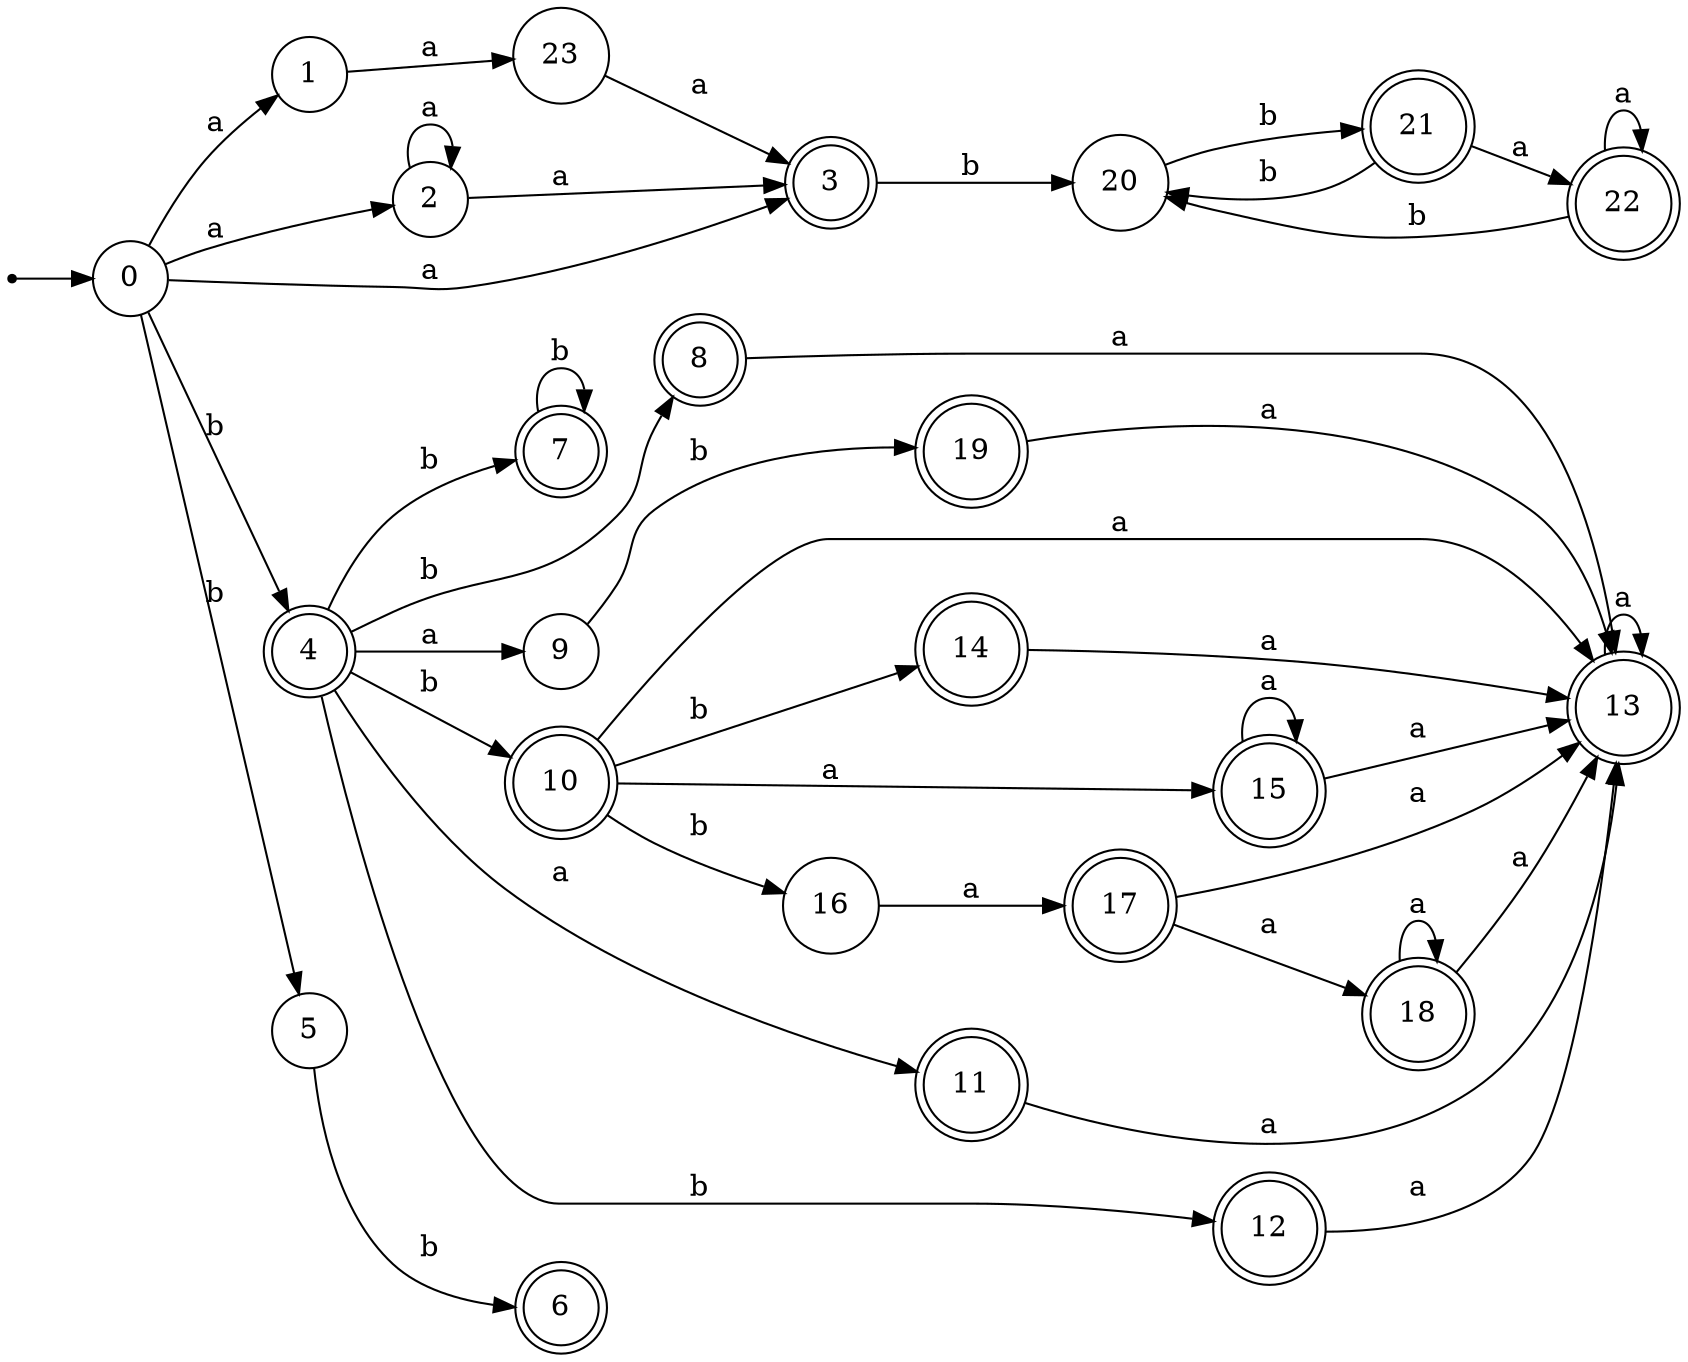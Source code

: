 digraph finite_state_machine {
rankdir=LR;
size="20,20";
node [shape = point]; "dummy0"
node [shape = circle]; "0";
"dummy0" -> "0";
node [shape = circle]; "1";
node [shape = circle]; "2";
node [shape = doublecircle]; "3";node [shape = doublecircle]; "4";node [shape = circle]; "5";
node [shape = doublecircle]; "6";node [shape = doublecircle]; "7";node [shape = doublecircle]; "8";node [shape = circle]; "9";
node [shape = doublecircle]; "10";node [shape = doublecircle]; "11";node [shape = doublecircle]; "12";node [shape = doublecircle]; "13";node [shape = doublecircle]; "14";node [shape = doublecircle]; "15";node [shape = circle]; "16";
node [shape = doublecircle]; "17";node [shape = doublecircle]; "18";node [shape = doublecircle]; "19";node [shape = circle]; "20";
node [shape = doublecircle]; "21";node [shape = doublecircle]; "22";node [shape = circle]; "23";
"0" -> "1" [label = "a"];
 "0" -> "2" [label = "a"];
 "0" -> "3" [label = "a"];
 "0" -> "4" [label = "b"];
 "0" -> "5" [label = "b"];
 "5" -> "6" [label = "b"];
 "4" -> "8" [label = "b"];
 "4" -> "10" [label = "b"];
 "4" -> "12" [label = "b"];
 "4" -> "7" [label = "b"];
 "4" -> "9" [label = "a"];
 "4" -> "11" [label = "a"];
 "12" -> "13" [label = "a"];
 "13" -> "13" [label = "a"];
 "11" -> "13" [label = "a"];
 "10" -> "16" [label = "b"];
 "10" -> "14" [label = "b"];
 "10" -> "13" [label = "a"];
 "10" -> "15" [label = "a"];
 "16" -> "17" [label = "a"];
 "17" -> "18" [label = "a"];
 "17" -> "13" [label = "a"];
 "18" -> "18" [label = "a"];
 "18" -> "13" [label = "a"];
 "15" -> "13" [label = "a"];
 "15" -> "15" [label = "a"];
 "14" -> "13" [label = "a"];
 "9" -> "19" [label = "b"];
 "19" -> "13" [label = "a"];
 "8" -> "13" [label = "a"];
 "7" -> "7" [label = "b"];
 "3" -> "20" [label = "b"];
 "20" -> "21" [label = "b"];
 "21" -> "20" [label = "b"];
 "21" -> "22" [label = "a"];
 "22" -> "22" [label = "a"];
 "22" -> "20" [label = "b"];
 "2" -> "2" [label = "a"];
 "2" -> "3" [label = "a"];
 "1" -> "23" [label = "a"];
 "23" -> "3" [label = "a"];
 }
